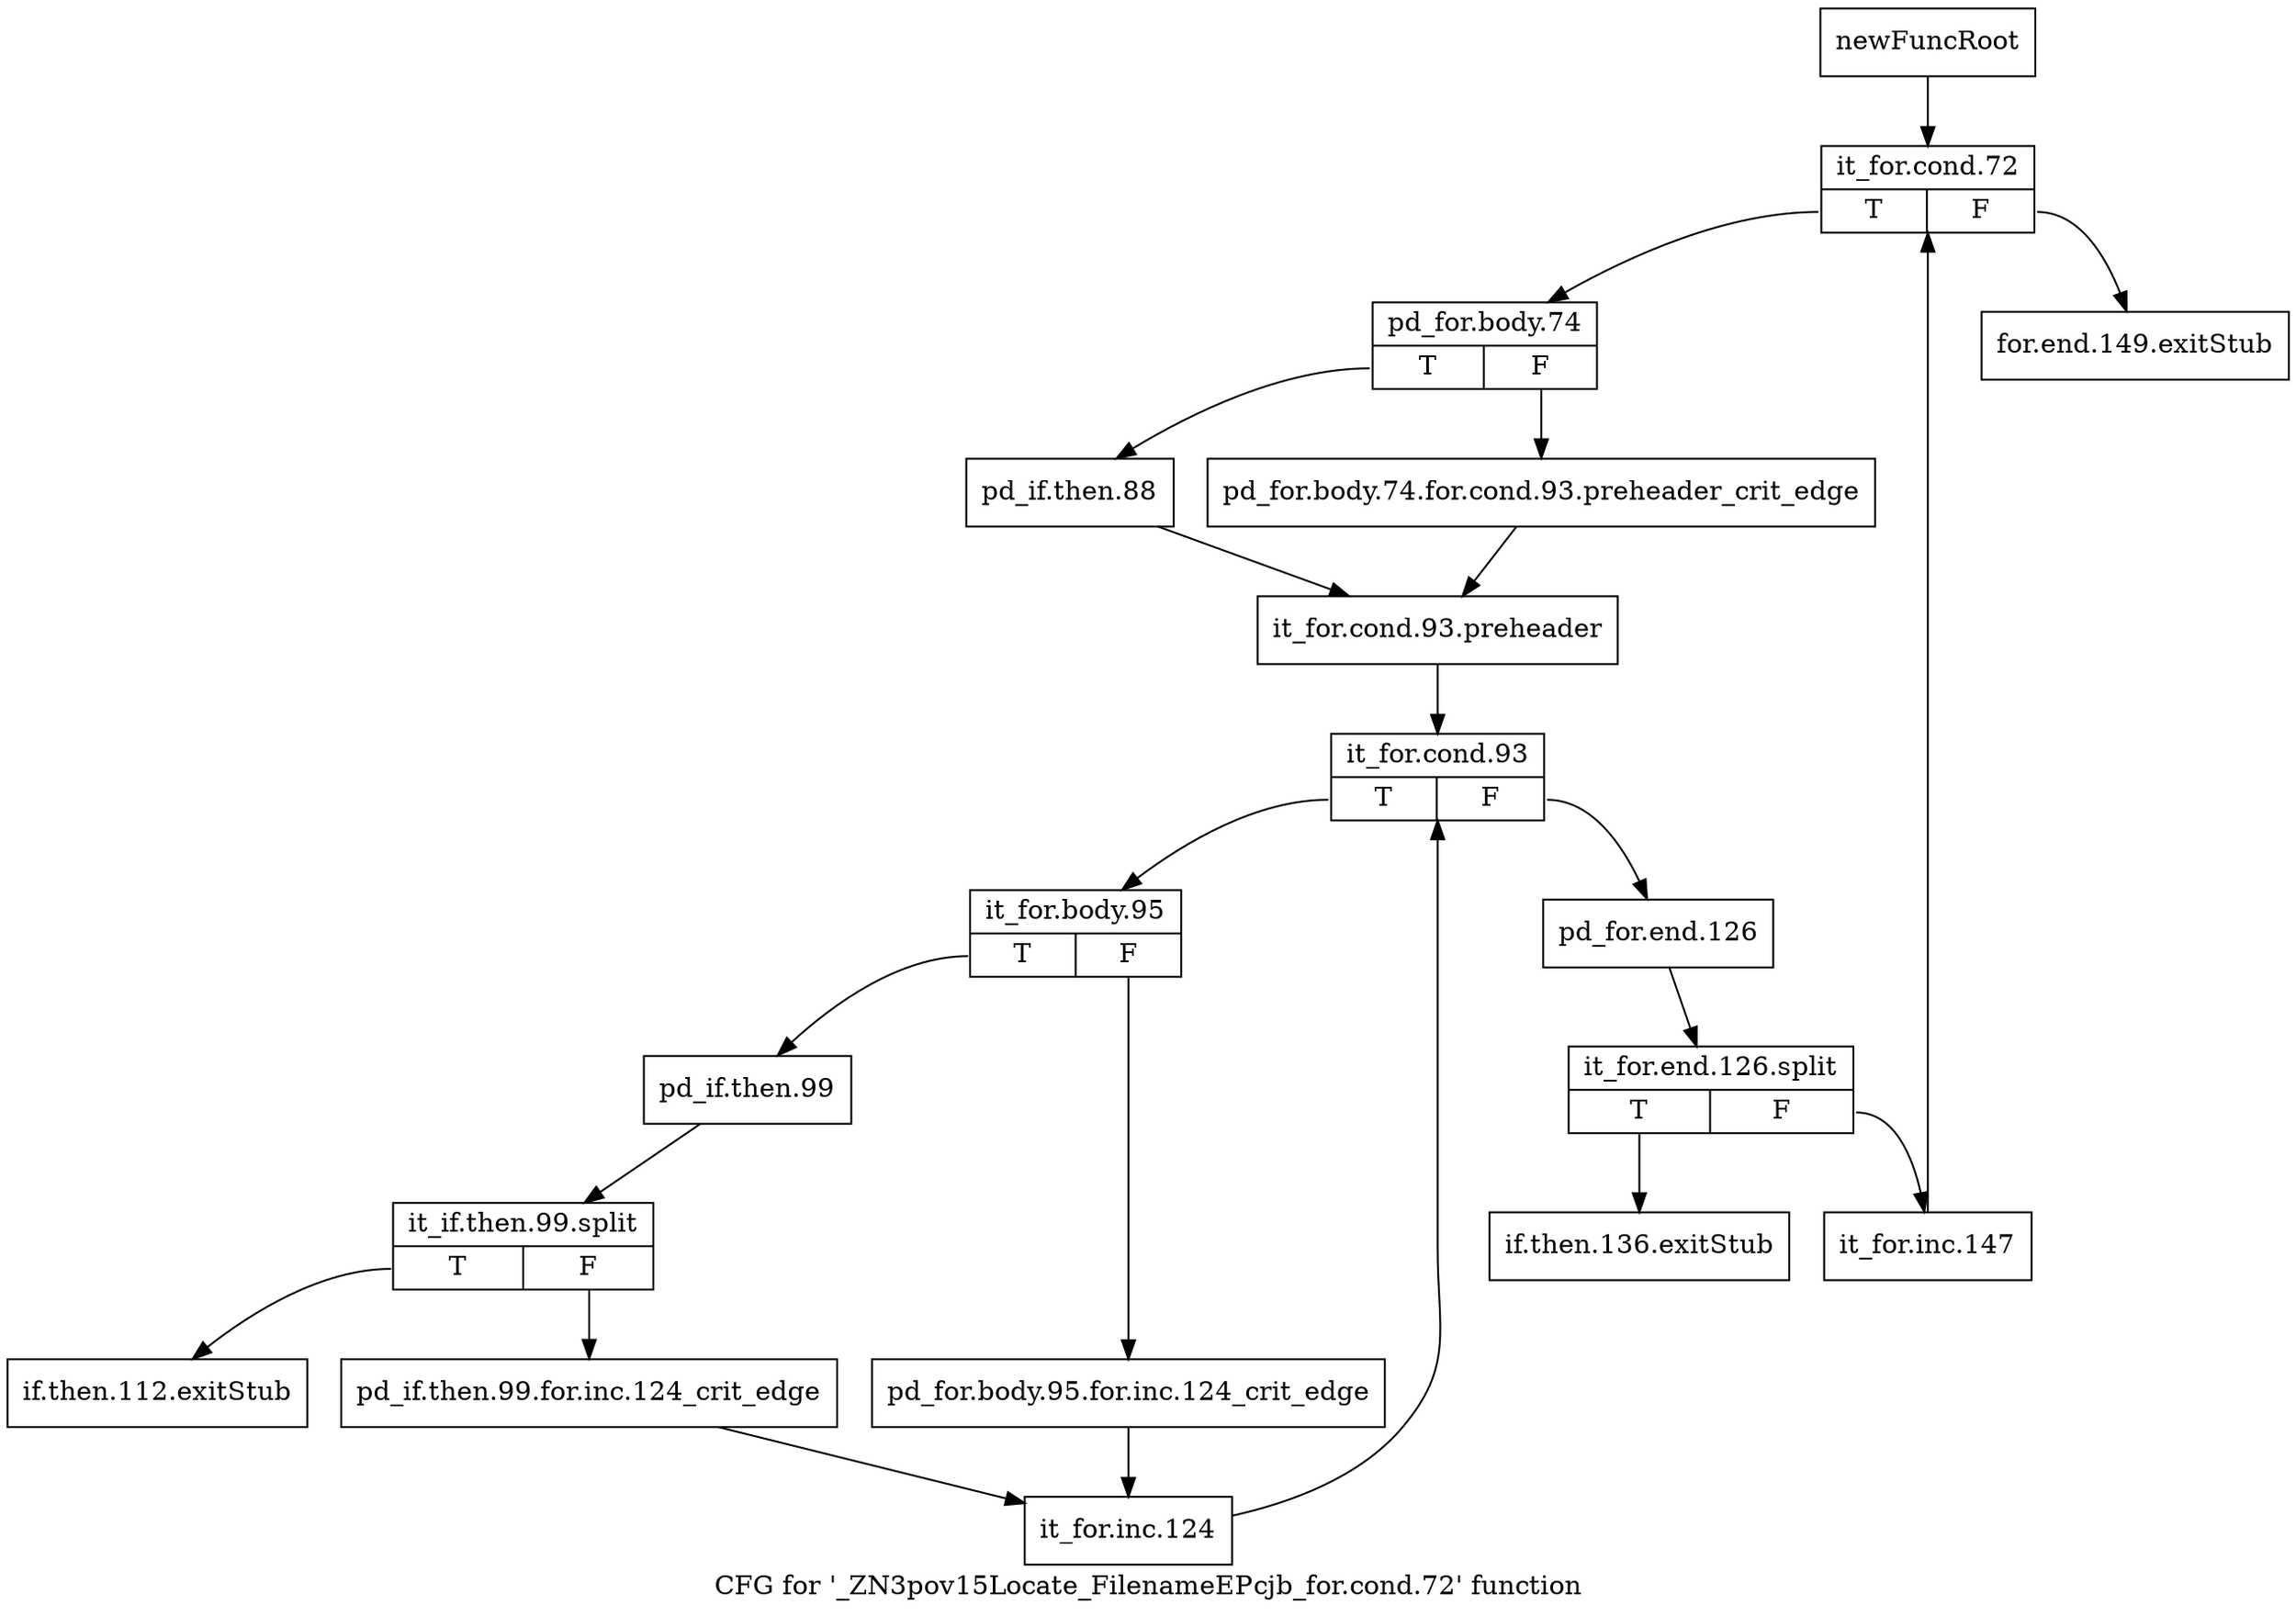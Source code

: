 digraph "CFG for '_ZN3pov15Locate_FilenameEPcjb_for.cond.72' function" {
	label="CFG for '_ZN3pov15Locate_FilenameEPcjb_for.cond.72' function";

	Node0x2a634e0 [shape=record,label="{newFuncRoot}"];
	Node0x2a634e0 -> Node0x2a63620;
	Node0x2a63530 [shape=record,label="{for.end.149.exitStub}"];
	Node0x2a63580 [shape=record,label="{if.then.136.exitStub}"];
	Node0x2a635d0 [shape=record,label="{if.then.112.exitStub}"];
	Node0x2a63620 [shape=record,label="{it_for.cond.72|{<s0>T|<s1>F}}"];
	Node0x2a63620:s0 -> Node0x2a63670;
	Node0x2a63620:s1 -> Node0x2a63530;
	Node0x2a63670 [shape=record,label="{pd_for.body.74|{<s0>T|<s1>F}}"];
	Node0x2a63670:s0 -> Node0x2a63710;
	Node0x2a63670:s1 -> Node0x2a636c0;
	Node0x2a636c0 [shape=record,label="{pd_for.body.74.for.cond.93.preheader_crit_edge}"];
	Node0x2a636c0 -> Node0x2a63760;
	Node0x2a63710 [shape=record,label="{pd_if.then.88}"];
	Node0x2a63710 -> Node0x2a63760;
	Node0x2a63760 [shape=record,label="{it_for.cond.93.preheader}"];
	Node0x2a63760 -> Node0x2a637b0;
	Node0x2a637b0 [shape=record,label="{it_for.cond.93|{<s0>T|<s1>F}}"];
	Node0x2a637b0:s0 -> Node0x2a638a0;
	Node0x2a637b0:s1 -> Node0x2a63800;
	Node0x2a63800 [shape=record,label="{pd_for.end.126}"];
	Node0x2a63800 -> Node0x381f020;
	Node0x381f020 [shape=record,label="{it_for.end.126.split|{<s0>T|<s1>F}}"];
	Node0x381f020:s0 -> Node0x2a63580;
	Node0x381f020:s1 -> Node0x2a63850;
	Node0x2a63850 [shape=record,label="{it_for.inc.147}"];
	Node0x2a63850 -> Node0x2a63620;
	Node0x2a638a0 [shape=record,label="{it_for.body.95|{<s0>T|<s1>F}}"];
	Node0x2a638a0:s0 -> Node0x2a63940;
	Node0x2a638a0:s1 -> Node0x2a638f0;
	Node0x2a638f0 [shape=record,label="{pd_for.body.95.for.inc.124_crit_edge}"];
	Node0x2a638f0 -> Node0x2a639e0;
	Node0x2a63940 [shape=record,label="{pd_if.then.99}"];
	Node0x2a63940 -> Node0x381ee80;
	Node0x381ee80 [shape=record,label="{it_if.then.99.split|{<s0>T|<s1>F}}"];
	Node0x381ee80:s0 -> Node0x2a635d0;
	Node0x381ee80:s1 -> Node0x2a63990;
	Node0x2a63990 [shape=record,label="{pd_if.then.99.for.inc.124_crit_edge}"];
	Node0x2a63990 -> Node0x2a639e0;
	Node0x2a639e0 [shape=record,label="{it_for.inc.124}"];
	Node0x2a639e0 -> Node0x2a637b0;
}
